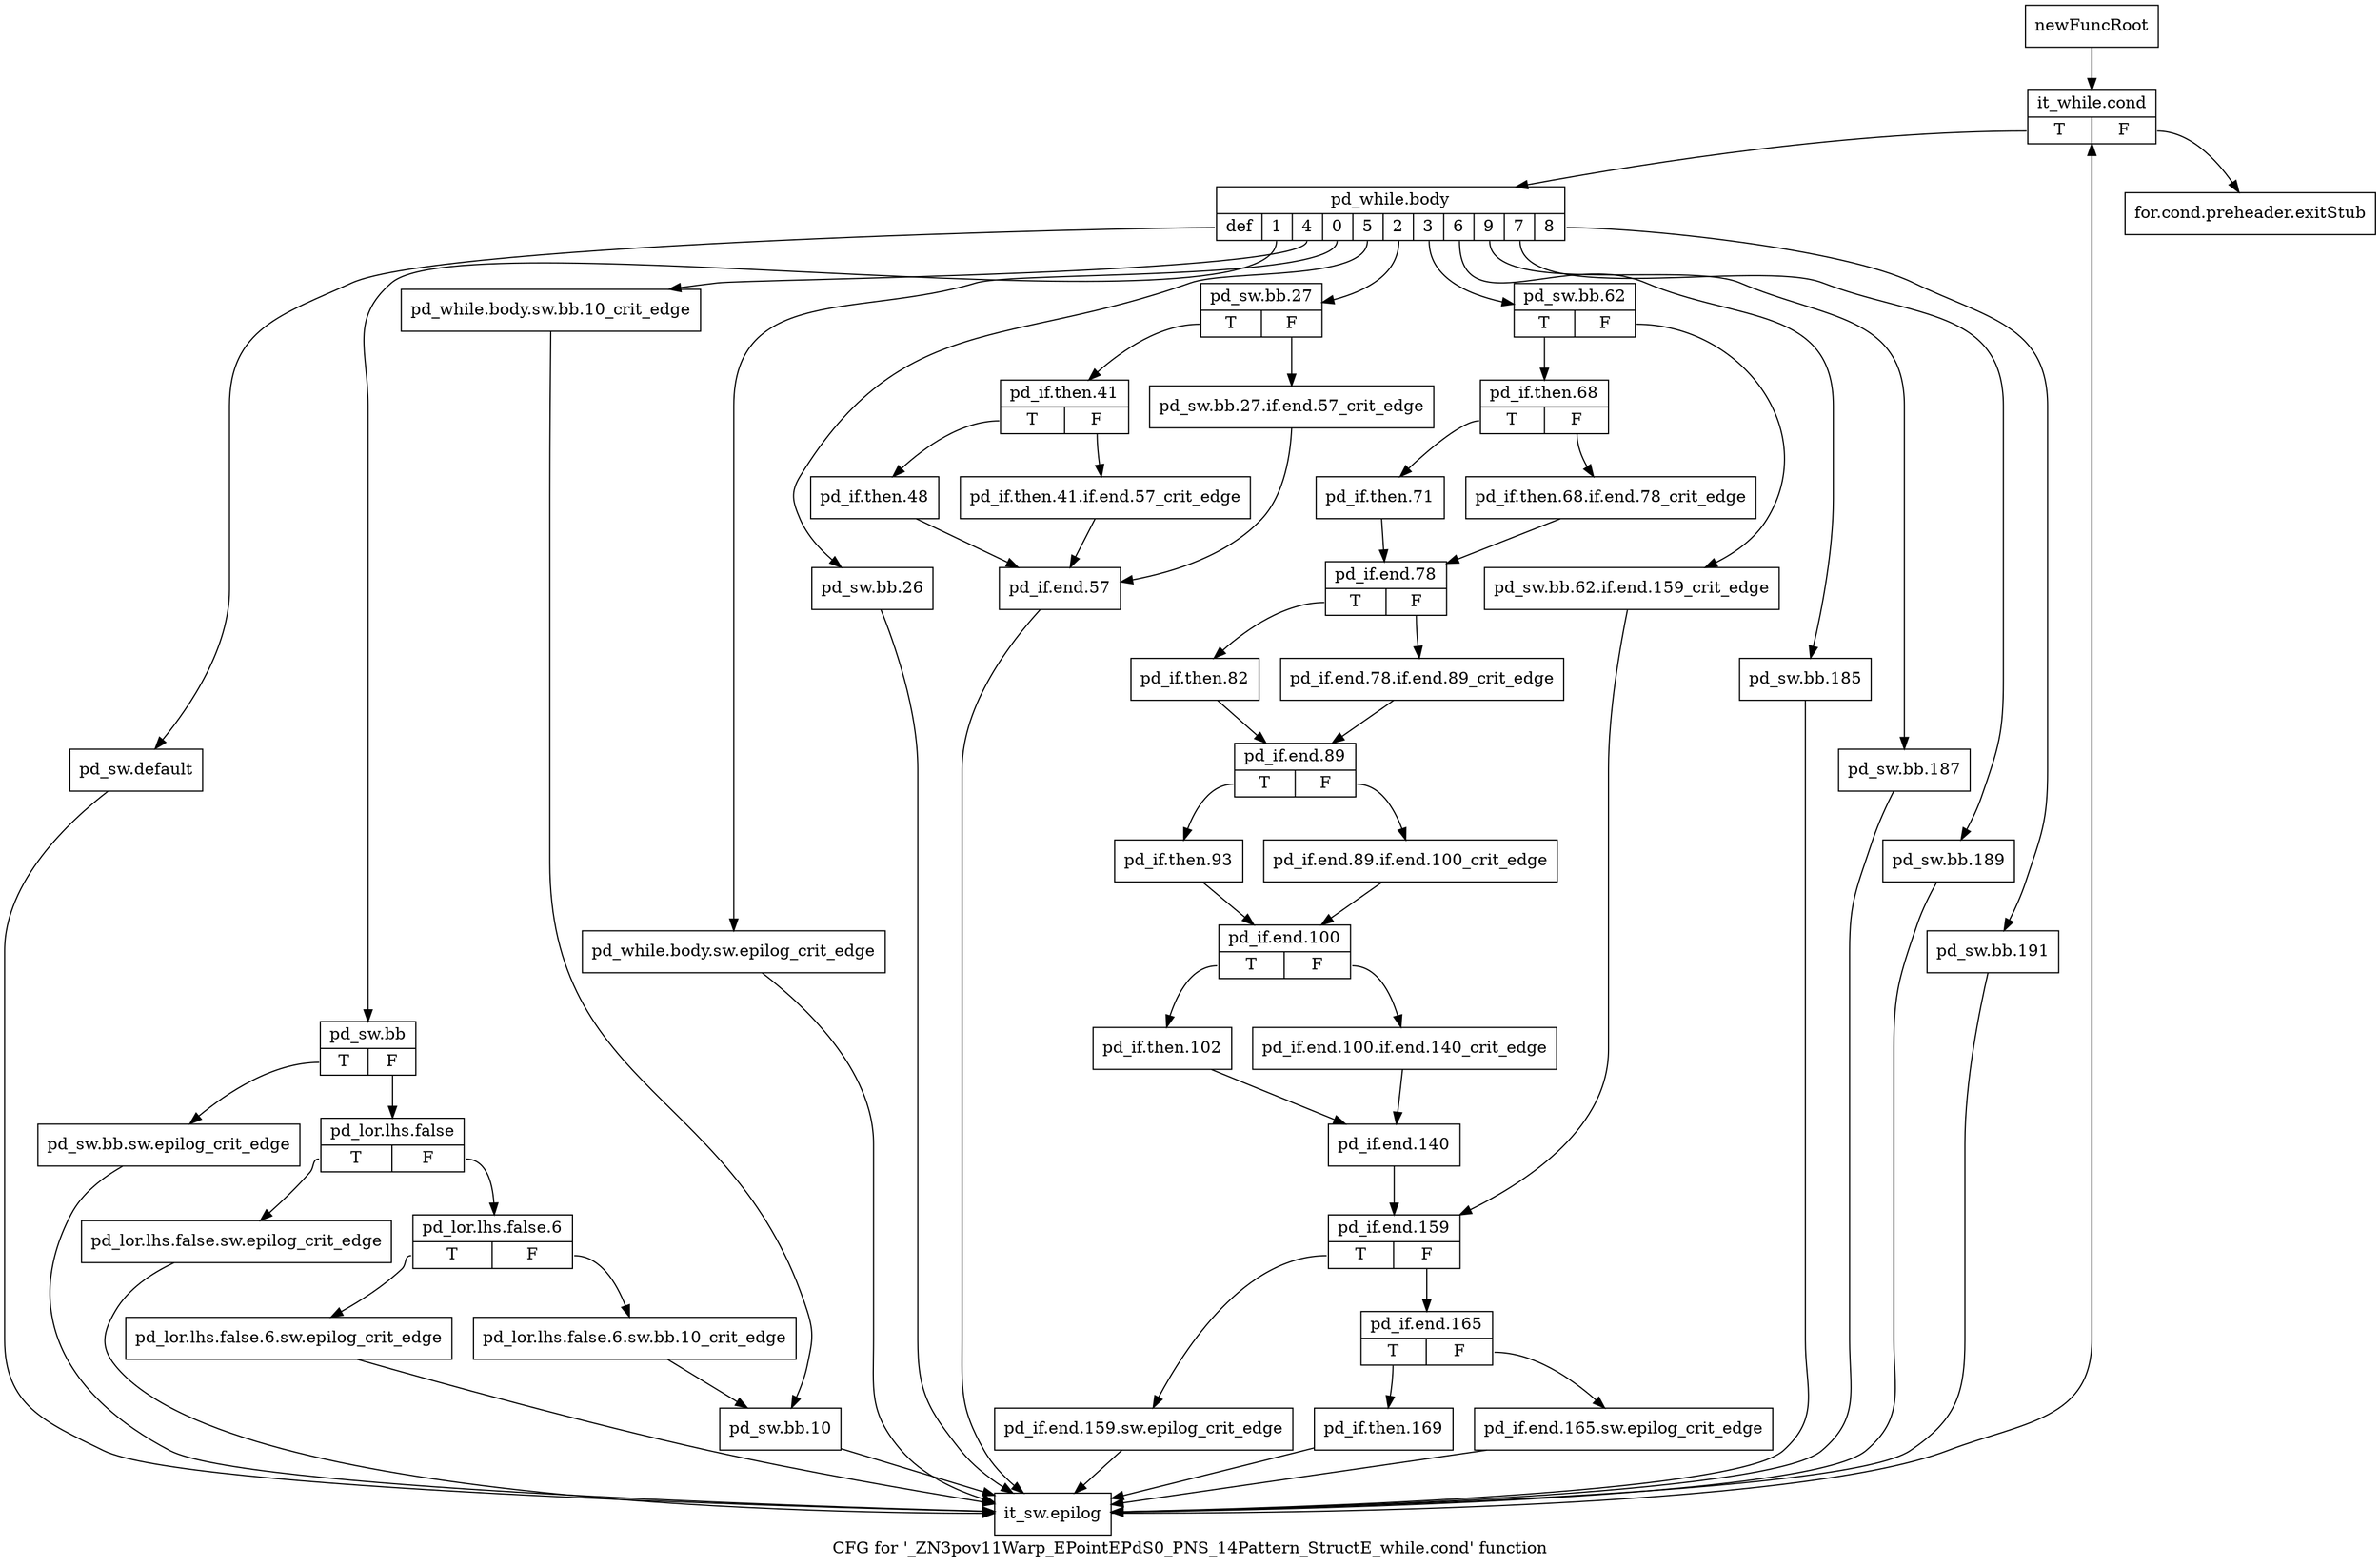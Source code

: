 digraph "CFG for '_ZN3pov11Warp_EPointEPdS0_PNS_14Pattern_StructE_while.cond' function" {
	label="CFG for '_ZN3pov11Warp_EPointEPdS0_PNS_14Pattern_StructE_while.cond' function";

	Node0x2d39a70 [shape=record,label="{newFuncRoot}"];
	Node0x2d39a70 -> Node0x2e14680;
	Node0x2e14630 [shape=record,label="{for.cond.preheader.exitStub}"];
	Node0x2e14680 [shape=record,label="{it_while.cond|{<s0>T|<s1>F}}"];
	Node0x2e14680:s0 -> Node0x2e146d0;
	Node0x2e14680:s1 -> Node0x2e14630;
	Node0x2e146d0 [shape=record,label="{pd_while.body|{<s0>def|<s1>1|<s2>4|<s3>0|<s4>5|<s5>2|<s6>3|<s7>6|<s8>9|<s9>7|<s10>8}}"];
	Node0x2e146d0:s0 -> Node0x2e153f0;
	Node0x2e146d0:s1 -> Node0x2e15170;
	Node0x2e146d0:s2 -> Node0x2e15120;
	Node0x2e146d0:s3 -> Node0x2e150d0;
	Node0x2e146d0:s4 -> Node0x2e15080;
	Node0x2e146d0:s5 -> Node0x2e14ea0;
	Node0x2e146d0:s6 -> Node0x2e14860;
	Node0x2e146d0:s7 -> Node0x2e14810;
	Node0x2e146d0:s8 -> Node0x2e147c0;
	Node0x2e146d0:s9 -> Node0x2e14770;
	Node0x2e146d0:s10 -> Node0x2e14720;
	Node0x2e14720 [shape=record,label="{pd_sw.bb.191}"];
	Node0x2e14720 -> Node0x2e15440;
	Node0x2e14770 [shape=record,label="{pd_sw.bb.189}"];
	Node0x2e14770 -> Node0x2e15440;
	Node0x2e147c0 [shape=record,label="{pd_sw.bb.187}"];
	Node0x2e147c0 -> Node0x2e15440;
	Node0x2e14810 [shape=record,label="{pd_sw.bb.185}"];
	Node0x2e14810 -> Node0x2e15440;
	Node0x2e14860 [shape=record,label="{pd_sw.bb.62|{<s0>T|<s1>F}}"];
	Node0x2e14860:s0 -> Node0x2e14900;
	Node0x2e14860:s1 -> Node0x2e148b0;
	Node0x2e148b0 [shape=record,label="{pd_sw.bb.62.if.end.159_crit_edge}"];
	Node0x2e148b0 -> Node0x2e14d10;
	Node0x2e14900 [shape=record,label="{pd_if.then.68|{<s0>T|<s1>F}}"];
	Node0x2e14900:s0 -> Node0x2e149a0;
	Node0x2e14900:s1 -> Node0x2e14950;
	Node0x2e14950 [shape=record,label="{pd_if.then.68.if.end.78_crit_edge}"];
	Node0x2e14950 -> Node0x2e149f0;
	Node0x2e149a0 [shape=record,label="{pd_if.then.71}"];
	Node0x2e149a0 -> Node0x2e149f0;
	Node0x2e149f0 [shape=record,label="{pd_if.end.78|{<s0>T|<s1>F}}"];
	Node0x2e149f0:s0 -> Node0x2e14a90;
	Node0x2e149f0:s1 -> Node0x2e14a40;
	Node0x2e14a40 [shape=record,label="{pd_if.end.78.if.end.89_crit_edge}"];
	Node0x2e14a40 -> Node0x2e14ae0;
	Node0x2e14a90 [shape=record,label="{pd_if.then.82}"];
	Node0x2e14a90 -> Node0x2e14ae0;
	Node0x2e14ae0 [shape=record,label="{pd_if.end.89|{<s0>T|<s1>F}}"];
	Node0x2e14ae0:s0 -> Node0x2e14b80;
	Node0x2e14ae0:s1 -> Node0x2e14b30;
	Node0x2e14b30 [shape=record,label="{pd_if.end.89.if.end.100_crit_edge}"];
	Node0x2e14b30 -> Node0x2e14bd0;
	Node0x2e14b80 [shape=record,label="{pd_if.then.93}"];
	Node0x2e14b80 -> Node0x2e14bd0;
	Node0x2e14bd0 [shape=record,label="{pd_if.end.100|{<s0>T|<s1>F}}"];
	Node0x2e14bd0:s0 -> Node0x2e14c70;
	Node0x2e14bd0:s1 -> Node0x2e14c20;
	Node0x2e14c20 [shape=record,label="{pd_if.end.100.if.end.140_crit_edge}"];
	Node0x2e14c20 -> Node0x2e14cc0;
	Node0x2e14c70 [shape=record,label="{pd_if.then.102}"];
	Node0x2e14c70 -> Node0x2e14cc0;
	Node0x2e14cc0 [shape=record,label="{pd_if.end.140}"];
	Node0x2e14cc0 -> Node0x2e14d10;
	Node0x2e14d10 [shape=record,label="{pd_if.end.159|{<s0>T|<s1>F}}"];
	Node0x2e14d10:s0 -> Node0x2e14e50;
	Node0x2e14d10:s1 -> Node0x2e14d60;
	Node0x2e14d60 [shape=record,label="{pd_if.end.165|{<s0>T|<s1>F}}"];
	Node0x2e14d60:s0 -> Node0x2e14e00;
	Node0x2e14d60:s1 -> Node0x2e14db0;
	Node0x2e14db0 [shape=record,label="{pd_if.end.165.sw.epilog_crit_edge}"];
	Node0x2e14db0 -> Node0x2e15440;
	Node0x2e14e00 [shape=record,label="{pd_if.then.169}"];
	Node0x2e14e00 -> Node0x2e15440;
	Node0x2e14e50 [shape=record,label="{pd_if.end.159.sw.epilog_crit_edge}"];
	Node0x2e14e50 -> Node0x2e15440;
	Node0x2e14ea0 [shape=record,label="{pd_sw.bb.27|{<s0>T|<s1>F}}"];
	Node0x2e14ea0:s0 -> Node0x2e14f40;
	Node0x2e14ea0:s1 -> Node0x2e14ef0;
	Node0x2e14ef0 [shape=record,label="{pd_sw.bb.27.if.end.57_crit_edge}"];
	Node0x2e14ef0 -> Node0x2e15030;
	Node0x2e14f40 [shape=record,label="{pd_if.then.41|{<s0>T|<s1>F}}"];
	Node0x2e14f40:s0 -> Node0x2e14fe0;
	Node0x2e14f40:s1 -> Node0x2e14f90;
	Node0x2e14f90 [shape=record,label="{pd_if.then.41.if.end.57_crit_edge}"];
	Node0x2e14f90 -> Node0x2e15030;
	Node0x2e14fe0 [shape=record,label="{pd_if.then.48}"];
	Node0x2e14fe0 -> Node0x2e15030;
	Node0x2e15030 [shape=record,label="{pd_if.end.57}"];
	Node0x2e15030 -> Node0x2e15440;
	Node0x2e15080 [shape=record,label="{pd_sw.bb.26}"];
	Node0x2e15080 -> Node0x2e15440;
	Node0x2e150d0 [shape=record,label="{pd_while.body.sw.epilog_crit_edge}"];
	Node0x2e150d0 -> Node0x2e15440;
	Node0x2e15120 [shape=record,label="{pd_while.body.sw.bb.10_crit_edge}"];
	Node0x2e15120 -> Node0x2e152b0;
	Node0x2e15170 [shape=record,label="{pd_sw.bb|{<s0>T|<s1>F}}"];
	Node0x2e15170:s0 -> Node0x2e153a0;
	Node0x2e15170:s1 -> Node0x2e151c0;
	Node0x2e151c0 [shape=record,label="{pd_lor.lhs.false|{<s0>T|<s1>F}}"];
	Node0x2e151c0:s0 -> Node0x2e15350;
	Node0x2e151c0:s1 -> Node0x2e15210;
	Node0x2e15210 [shape=record,label="{pd_lor.lhs.false.6|{<s0>T|<s1>F}}"];
	Node0x2e15210:s0 -> Node0x2e15300;
	Node0x2e15210:s1 -> Node0x2e15260;
	Node0x2e15260 [shape=record,label="{pd_lor.lhs.false.6.sw.bb.10_crit_edge}"];
	Node0x2e15260 -> Node0x2e152b0;
	Node0x2e152b0 [shape=record,label="{pd_sw.bb.10}"];
	Node0x2e152b0 -> Node0x2e15440;
	Node0x2e15300 [shape=record,label="{pd_lor.lhs.false.6.sw.epilog_crit_edge}"];
	Node0x2e15300 -> Node0x2e15440;
	Node0x2e15350 [shape=record,label="{pd_lor.lhs.false.sw.epilog_crit_edge}"];
	Node0x2e15350 -> Node0x2e15440;
	Node0x2e153a0 [shape=record,label="{pd_sw.bb.sw.epilog_crit_edge}"];
	Node0x2e153a0 -> Node0x2e15440;
	Node0x2e153f0 [shape=record,label="{pd_sw.default}"];
	Node0x2e153f0 -> Node0x2e15440;
	Node0x2e15440 [shape=record,label="{it_sw.epilog}"];
	Node0x2e15440 -> Node0x2e14680;
}
